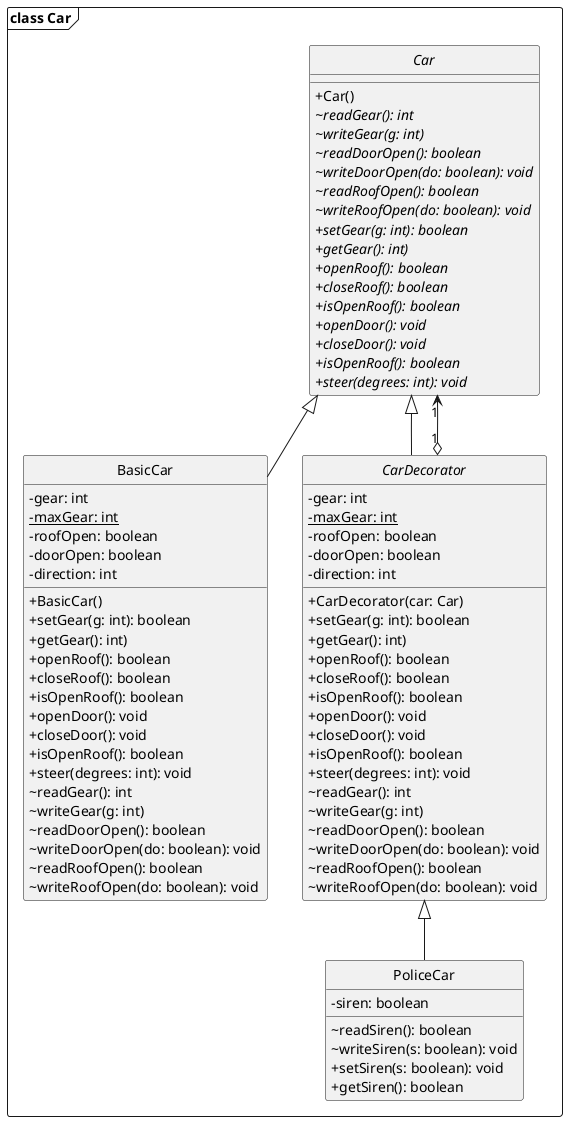 @startuml
skinparam classAttributeIconSize 0
skinparam backgroundColor transparent
skinparam monochrome true
hide circle
set namespaceSeparator .

frame "class Car" {
abstract class Car {
+Car()
~readGear(): int {abstract}
~writeGear(g: int) {abstract}
~readDoorOpen(): boolean {abstract}
~writeDoorOpen(do: boolean): void {abstract}
~readRoofOpen(): boolean {abstract}
~writeRoofOpen(do: boolean): void {abstract}
+setGear(g: int): boolean {abstract}
+getGear(): int) {abstract}
+openRoof(): boolean {abstract}
+closeRoof(): boolean {abstract}
+isOpenRoof(): boolean {abstract}
+openDoor(): void {abstract}
+closeDoor(): void {abstract}
+isOpenRoof(): boolean {abstract}
+steer(degrees: int): void {abstract}
}

class BasicCar {
-gear: int
-maxGear: int {static}
-roofOpen: boolean
-doorOpen: boolean
-direction: int
+BasicCar()
+setGear(g: int): boolean
+getGear(): int)
+openRoof(): boolean
+closeRoof(): boolean
+isOpenRoof(): boolean
+openDoor(): void
+closeDoor(): void
+isOpenRoof(): boolean
+steer(degrees: int): void
~readGear(): int
~writeGear(g: int)
~readDoorOpen(): boolean
~writeDoorOpen(do: boolean): void
~readRoofOpen(): boolean
~writeRoofOpen(do: boolean): void
}
Car <|-- BasicCar

abstract class CarDecorator {
-gear: int
-maxGear: int {static}
-roofOpen: boolean
-doorOpen: boolean
-direction: int
+CarDecorator(car: Car)
+setGear(g: int): boolean
+getGear(): int)
+openRoof(): boolean
+closeRoof(): boolean
+isOpenRoof(): boolean
+openDoor(): void
+closeDoor(): void
+isOpenRoof(): boolean
+steer(degrees: int): void
~readGear(): int
~writeGear(g: int)
~readDoorOpen(): boolean
~writeDoorOpen(do: boolean): void
~readRoofOpen(): boolean
~writeRoofOpen(do: boolean): void
}
Car <|-- CarDecorator
Car "1" <--o "1" CarDecorator

class PoliceCar {
-siren: boolean
~readSiren(): boolean
~writeSiren(s: boolean): void
+setSiren(s: boolean): void
+getSiren(): boolean
}
CarDecorator <|-- PoliceCar

}
@enduml